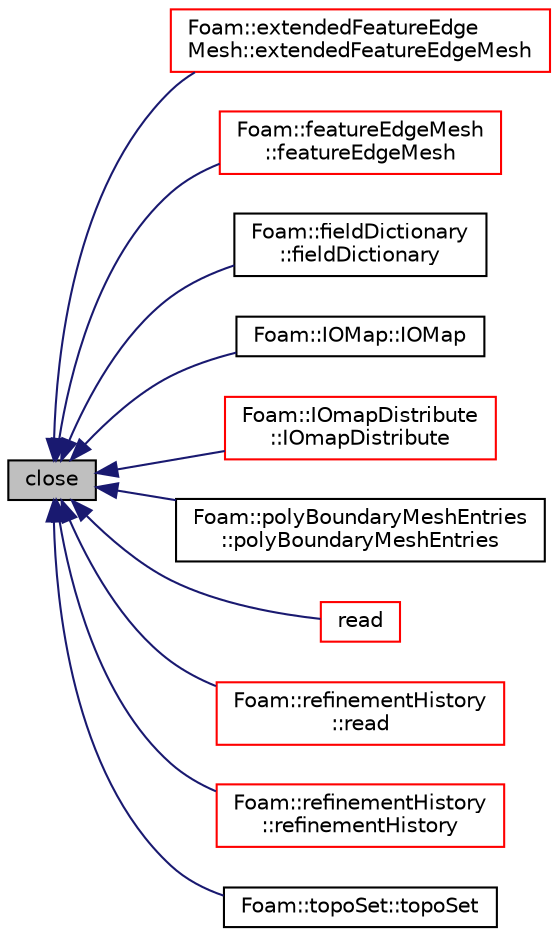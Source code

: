 digraph "close"
{
  bgcolor="transparent";
  edge [fontname="Helvetica",fontsize="10",labelfontname="Helvetica",labelfontsize="10"];
  node [fontname="Helvetica",fontsize="10",shape=record];
  rankdir="LR";
  Node3719 [label="close",height=0.2,width=0.4,color="black", fillcolor="grey75", style="filled", fontcolor="black"];
  Node3719 -> Node3720 [dir="back",color="midnightblue",fontsize="10",style="solid",fontname="Helvetica"];
  Node3720 [label="Foam::extendedFeatureEdge\lMesh::extendedFeatureEdgeMesh",height=0.2,width=0.4,color="red",URL="$a22557.html#a6adc759f54c663e50dd82d3820540d57",tooltip="Construct (read) given an IOobject. "];
  Node3719 -> Node3722 [dir="back",color="midnightblue",fontsize="10",style="solid",fontname="Helvetica"];
  Node3722 [label="Foam::featureEdgeMesh\l::featureEdgeMesh",height=0.2,width=0.4,color="red",URL="$a22561.html#a7a53d15d141d0e33f9a731001cef160d",tooltip="Construct (read) given an IOobject. "];
  Node3719 -> Node3724 [dir="back",color="midnightblue",fontsize="10",style="solid",fontname="Helvetica"];
  Node3724 [label="Foam::fieldDictionary\l::fieldDictionary",height=0.2,width=0.4,color="black",URL="$a26421.html#a454d726aa51899e7e4171b4c92d589ff",tooltip="Construct from ioobject and overloaded typename. "];
  Node3719 -> Node3725 [dir="back",color="midnightblue",fontsize="10",style="solid",fontname="Helvetica"];
  Node3725 [label="Foam::IOMap::IOMap",height=0.2,width=0.4,color="black",URL="$a27277.html#aaaa1e58f434ce991d31b01f241208125",tooltip="Construct from IOobject. "];
  Node3719 -> Node3726 [dir="back",color="midnightblue",fontsize="10",style="solid",fontname="Helvetica"];
  Node3726 [label="Foam::IOmapDistribute\l::IOmapDistribute",height=0.2,width=0.4,color="red",URL="$a28509.html#a99b889be4f9055fe99205ab9f40c70e9",tooltip="Construct given an IOobject. "];
  Node3719 -> Node3728 [dir="back",color="midnightblue",fontsize="10",style="solid",fontname="Helvetica"];
  Node3728 [label="Foam::polyBoundaryMeshEntries\l::polyBoundaryMeshEntries",height=0.2,width=0.4,color="black",URL="$a28561.html#a5b7a1659b97cfcf3ef93ca651e3e336d"];
  Node3719 -> Node3729 [dir="back",color="midnightblue",fontsize="10",style="solid",fontname="Helvetica"];
  Node3729 [label="read",height=0.2,width=0.4,color="red",URL="$a27441.html#af816873151ddb0126e98bb2f914d8ed5",tooltip="Read object. "];
  Node3719 -> Node4918 [dir="back",color="midnightblue",fontsize="10",style="solid",fontname="Helvetica"];
  Node4918 [label="Foam::refinementHistory\l::read",height=0.2,width=0.4,color="red",URL="$a22421.html#af816873151ddb0126e98bb2f914d8ed5",tooltip="Read object. If global number of visible cells > 0 becomes active. "];
  Node3719 -> Node4929 [dir="back",color="midnightblue",fontsize="10",style="solid",fontname="Helvetica"];
  Node4929 [label="Foam::refinementHistory\l::refinementHistory",height=0.2,width=0.4,color="red",URL="$a22421.html#abdde36146e178ec3c82147ab8e08b54f",tooltip="Construct (read) given an IOobject. If global number of visible. "];
  Node3719 -> Node4932 [dir="back",color="midnightblue",fontsize="10",style="solid",fontname="Helvetica"];
  Node4932 [label="Foam::topoSet::topoSet",height=0.2,width=0.4,color="black",URL="$a26597.html#a7f2725dedd181d160c28699ed51ac090",tooltip="Construct from IOobject as explicitly passed type. "];
}
